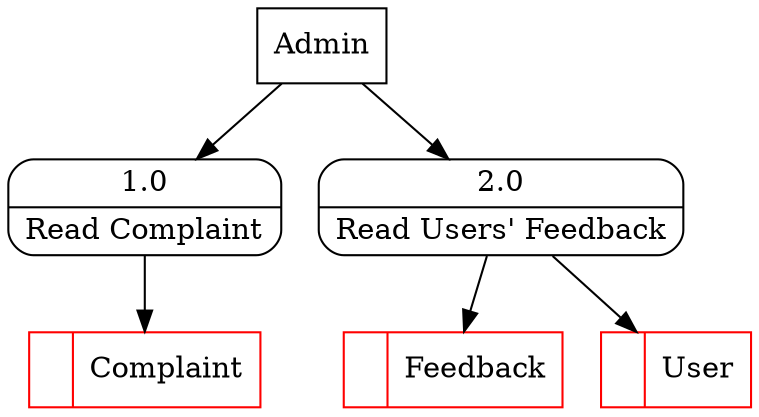 digraph dfd2{ 
node[shape=record]
200 [label="<f0>  |<f1> Feedback " color=red];
201 [label="<f0>  |<f1> User " color=red];
202 [label="<f0>  |<f1> Complaint " color=red];
203 [label="Admin" shape=box];
204 [label="{<f0> 1.0|<f1> Read Complaint }" shape=Mrecord];
205 [label="{<f0> 2.0|<f1> Read Users' Feedback }" shape=Mrecord];
203 -> 204
203 -> 205
204 -> 202
205 -> 200
205 -> 201
}